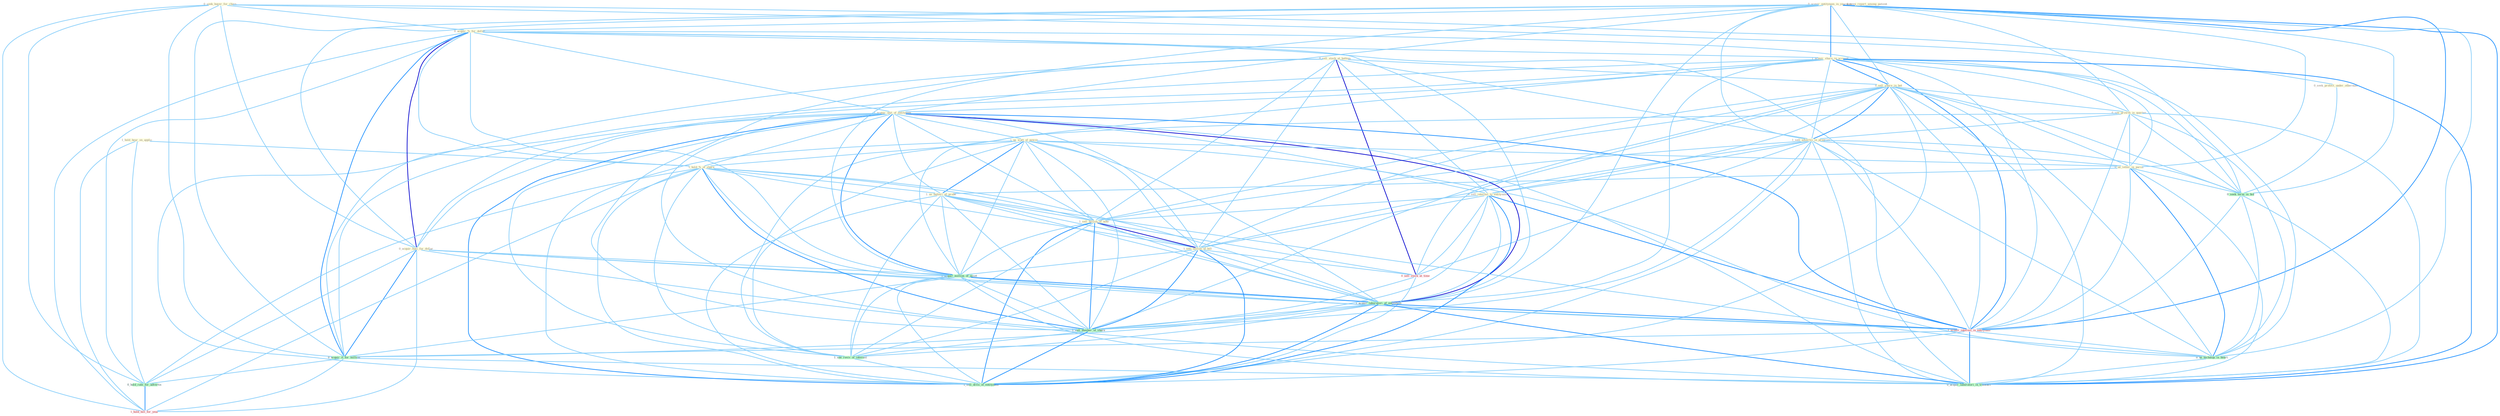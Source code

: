 Graph G{ 
    node
    [shape=polygon,style=filled,width=.5,height=.06,color="#BDFCC9",fixedsize=true,fontsize=4,
    fontcolor="#2f4f4f"];
    {node
    [color="#ffffe0", fontcolor="#8b7d6b"] "1_hold_hear_on_applic " "0_seek_buyer_for_chain " "0_acquir_entitynam_in_yearnum " "0_sell_stock_at_bottom " "0_seek_protect_under_othernum " "0_acquir_%_for_dollar " "1_acquir_share_in_account " "0_sell_share_in_bet " "0_see_growth_in_quarter " "1_acquir_unit_of_entitynam " "1_sell_advertis_in_program " "0_acquir_busi_for_dollar " "0_sell_interest_to_entitynam " "0_seen_report_among_patient " "1_us_watt_of_power " "0_us_letter_in_pursu " "1_hold_%_of_share " "1_us_batteri_of_probe " "1_sell_billion_of_note " "1_sell_billion_of_bill "}
{node [color="#fff0f5", fontcolor="#b22222"] "1_acquir_interest_in_entitynam " "0_sell_stock_at_time " "1_hold_bill_for_year "}
edge [color="#B0E2FF"];

	"1_hold_hear_on_applic " -- "1_hold_%_of_share " [w="1", color="#87cefa" ];
	"1_hold_hear_on_applic " -- "0_hold_rate_for_advertis " [w="1", color="#87cefa" ];
	"1_hold_hear_on_applic " -- "1_hold_bill_for_year " [w="1", color="#87cefa" ];
	"0_seek_buyer_for_chain " -- "0_seek_protect_under_othernum " [w="1", color="#87cefa" ];
	"0_seek_buyer_for_chain " -- "0_acquir_%_for_dollar " [w="1", color="#87cefa" ];
	"0_seek_buyer_for_chain " -- "0_acquir_busi_for_dollar " [w="1", color="#87cefa" ];
	"0_seek_buyer_for_chain " -- "0_seek_term_in_bid " [w="1", color="#87cefa" ];
	"0_seek_buyer_for_chain " -- "0_acquir_it_for_million " [w="1", color="#87cefa" ];
	"0_seek_buyer_for_chain " -- "0_hold_rate_for_advertis " [w="1", color="#87cefa" ];
	"0_seek_buyer_for_chain " -- "1_hold_bill_for_year " [w="1", color="#87cefa" ];
	"0_acquir_entitynam_in_yearnum " -- "0_acquir_%_for_dollar " [w="1", color="#87cefa" ];
	"0_acquir_entitynam_in_yearnum " -- "1_acquir_share_in_account " [w="2", color="#1e90ff" , len=0.8];
	"0_acquir_entitynam_in_yearnum " -- "0_sell_share_in_bet " [w="1", color="#87cefa" ];
	"0_acquir_entitynam_in_yearnum " -- "0_see_growth_in_quarter " [w="1", color="#87cefa" ];
	"0_acquir_entitynam_in_yearnum " -- "1_acquir_unit_of_entitynam " [w="1", color="#87cefa" ];
	"0_acquir_entitynam_in_yearnum " -- "1_sell_advertis_in_program " [w="1", color="#87cefa" ];
	"0_acquir_entitynam_in_yearnum " -- "0_acquir_busi_for_dollar " [w="1", color="#87cefa" ];
	"0_acquir_entitynam_in_yearnum " -- "0_us_letter_in_pursu " [w="1", color="#87cefa" ];
	"0_acquir_entitynam_in_yearnum " -- "1_acquir_million_of_asset " [w="1", color="#87cefa" ];
	"0_acquir_entitynam_in_yearnum " -- "1_acquir_laboratori_of_entitynam " [w="1", color="#87cefa" ];
	"0_acquir_entitynam_in_yearnum " -- "0_seek_term_in_bid " [w="1", color="#87cefa" ];
	"0_acquir_entitynam_in_yearnum " -- "1_acquir_interest_in_entitynam " [w="2", color="#1e90ff" , len=0.8];
	"0_acquir_entitynam_in_yearnum " -- "0_us_techniqu_in_heart " [w="1", color="#87cefa" ];
	"0_acquir_entitynam_in_yearnum " -- "0_acquir_it_for_million " [w="1", color="#87cefa" ];
	"0_acquir_entitynam_in_yearnum " -- "0_acquir_laboratori_in_transact " [w="2", color="#1e90ff" , len=0.8];
	"0_sell_stock_at_bottom " -- "0_sell_share_in_bet " [w="1", color="#87cefa" ];
	"0_sell_stock_at_bottom " -- "1_sell_advertis_in_program " [w="1", color="#87cefa" ];
	"0_sell_stock_at_bottom " -- "0_sell_interest_to_entitynam " [w="1", color="#87cefa" ];
	"0_sell_stock_at_bottom " -- "1_sell_billion_of_note " [w="1", color="#87cefa" ];
	"0_sell_stock_at_bottom " -- "1_sell_billion_of_bill " [w="1", color="#87cefa" ];
	"0_sell_stock_at_bottom " -- "0_sell_stock_at_time " [w="3", color="#0000cd" , len=0.6];
	"0_sell_stock_at_bottom " -- "1_sell_number_of_share " [w="1", color="#87cefa" ];
	"0_sell_stock_at_bottom " -- "1_sell_divis_of_entitynam " [w="1", color="#87cefa" ];
	"0_seek_protect_under_othernum " -- "0_seek_term_in_bid " [w="1", color="#87cefa" ];
	"0_acquir_%_for_dollar " -- "1_acquir_share_in_account " [w="1", color="#87cefa" ];
	"0_acquir_%_for_dollar " -- "1_acquir_unit_of_entitynam " [w="1", color="#87cefa" ];
	"0_acquir_%_for_dollar " -- "0_acquir_busi_for_dollar " [w="3", color="#0000cd" , len=0.6];
	"0_acquir_%_for_dollar " -- "1_hold_%_of_share " [w="1", color="#87cefa" ];
	"0_acquir_%_for_dollar " -- "1_acquir_million_of_asset " [w="1", color="#87cefa" ];
	"0_acquir_%_for_dollar " -- "1_acquir_laboratori_of_entitynam " [w="1", color="#87cefa" ];
	"0_acquir_%_for_dollar " -- "1_acquir_interest_in_entitynam " [w="1", color="#87cefa" ];
	"0_acquir_%_for_dollar " -- "0_acquir_it_for_million " [w="2", color="#1e90ff" , len=0.8];
	"0_acquir_%_for_dollar " -- "0_hold_rate_for_advertis " [w="1", color="#87cefa" ];
	"0_acquir_%_for_dollar " -- "0_acquir_laboratori_in_transact " [w="1", color="#87cefa" ];
	"0_acquir_%_for_dollar " -- "1_hold_bill_for_year " [w="1", color="#87cefa" ];
	"1_acquir_share_in_account " -- "0_sell_share_in_bet " [w="2", color="#1e90ff" , len=0.8];
	"1_acquir_share_in_account " -- "0_see_growth_in_quarter " [w="1", color="#87cefa" ];
	"1_acquir_share_in_account " -- "1_acquir_unit_of_entitynam " [w="1", color="#87cefa" ];
	"1_acquir_share_in_account " -- "1_sell_advertis_in_program " [w="1", color="#87cefa" ];
	"1_acquir_share_in_account " -- "0_acquir_busi_for_dollar " [w="1", color="#87cefa" ];
	"1_acquir_share_in_account " -- "0_us_letter_in_pursu " [w="1", color="#87cefa" ];
	"1_acquir_share_in_account " -- "1_acquir_million_of_asset " [w="1", color="#87cefa" ];
	"1_acquir_share_in_account " -- "1_acquir_laboratori_of_entitynam " [w="1", color="#87cefa" ];
	"1_acquir_share_in_account " -- "0_seek_term_in_bid " [w="1", color="#87cefa" ];
	"1_acquir_share_in_account " -- "1_acquir_interest_in_entitynam " [w="2", color="#1e90ff" , len=0.8];
	"1_acquir_share_in_account " -- "0_us_techniqu_in_heart " [w="1", color="#87cefa" ];
	"1_acquir_share_in_account " -- "0_acquir_it_for_million " [w="1", color="#87cefa" ];
	"1_acquir_share_in_account " -- "0_acquir_laboratori_in_transact " [w="2", color="#1e90ff" , len=0.8];
	"0_sell_share_in_bet " -- "0_see_growth_in_quarter " [w="1", color="#87cefa" ];
	"0_sell_share_in_bet " -- "1_sell_advertis_in_program " [w="2", color="#1e90ff" , len=0.8];
	"0_sell_share_in_bet " -- "0_sell_interest_to_entitynam " [w="1", color="#87cefa" ];
	"0_sell_share_in_bet " -- "0_us_letter_in_pursu " [w="1", color="#87cefa" ];
	"0_sell_share_in_bet " -- "1_sell_billion_of_note " [w="1", color="#87cefa" ];
	"0_sell_share_in_bet " -- "1_sell_billion_of_bill " [w="1", color="#87cefa" ];
	"0_sell_share_in_bet " -- "0_seek_term_in_bid " [w="1", color="#87cefa" ];
	"0_sell_share_in_bet " -- "1_acquir_interest_in_entitynam " [w="1", color="#87cefa" ];
	"0_sell_share_in_bet " -- "0_us_techniqu_in_heart " [w="1", color="#87cefa" ];
	"0_sell_share_in_bet " -- "0_acquir_laboratori_in_transact " [w="1", color="#87cefa" ];
	"0_sell_share_in_bet " -- "0_sell_stock_at_time " [w="1", color="#87cefa" ];
	"0_sell_share_in_bet " -- "1_sell_number_of_share " [w="1", color="#87cefa" ];
	"0_sell_share_in_bet " -- "1_sell_divis_of_entitynam " [w="1", color="#87cefa" ];
	"0_see_growth_in_quarter " -- "1_sell_advertis_in_program " [w="1", color="#87cefa" ];
	"0_see_growth_in_quarter " -- "0_us_letter_in_pursu " [w="1", color="#87cefa" ];
	"0_see_growth_in_quarter " -- "0_seek_term_in_bid " [w="1", color="#87cefa" ];
	"0_see_growth_in_quarter " -- "1_acquir_interest_in_entitynam " [w="1", color="#87cefa" ];
	"0_see_growth_in_quarter " -- "0_us_techniqu_in_heart " [w="1", color="#87cefa" ];
	"0_see_growth_in_quarter " -- "0_acquir_laboratori_in_transact " [w="1", color="#87cefa" ];
	"0_see_growth_in_quarter " -- "1_see_reviv_of_interest " [w="1", color="#87cefa" ];
	"1_acquir_unit_of_entitynam " -- "0_acquir_busi_for_dollar " [w="1", color="#87cefa" ];
	"1_acquir_unit_of_entitynam " -- "0_sell_interest_to_entitynam " [w="1", color="#87cefa" ];
	"1_acquir_unit_of_entitynam " -- "1_us_watt_of_power " [w="1", color="#87cefa" ];
	"1_acquir_unit_of_entitynam " -- "1_hold_%_of_share " [w="1", color="#87cefa" ];
	"1_acquir_unit_of_entitynam " -- "1_us_batteri_of_probe " [w="1", color="#87cefa" ];
	"1_acquir_unit_of_entitynam " -- "1_sell_billion_of_note " [w="1", color="#87cefa" ];
	"1_acquir_unit_of_entitynam " -- "1_sell_billion_of_bill " [w="1", color="#87cefa" ];
	"1_acquir_unit_of_entitynam " -- "1_acquir_million_of_asset " [w="2", color="#1e90ff" , len=0.8];
	"1_acquir_unit_of_entitynam " -- "1_acquir_laboratori_of_entitynam " [w="3", color="#0000cd" , len=0.6];
	"1_acquir_unit_of_entitynam " -- "1_acquir_interest_in_entitynam " [w="2", color="#1e90ff" , len=0.8];
	"1_acquir_unit_of_entitynam " -- "0_acquir_it_for_million " [w="1", color="#87cefa" ];
	"1_acquir_unit_of_entitynam " -- "0_acquir_laboratori_in_transact " [w="1", color="#87cefa" ];
	"1_acquir_unit_of_entitynam " -- "1_sell_number_of_share " [w="1", color="#87cefa" ];
	"1_acquir_unit_of_entitynam " -- "1_see_reviv_of_interest " [w="1", color="#87cefa" ];
	"1_acquir_unit_of_entitynam " -- "1_sell_divis_of_entitynam " [w="2", color="#1e90ff" , len=0.8];
	"1_sell_advertis_in_program " -- "0_sell_interest_to_entitynam " [w="1", color="#87cefa" ];
	"1_sell_advertis_in_program " -- "0_us_letter_in_pursu " [w="1", color="#87cefa" ];
	"1_sell_advertis_in_program " -- "1_sell_billion_of_note " [w="1", color="#87cefa" ];
	"1_sell_advertis_in_program " -- "1_sell_billion_of_bill " [w="1", color="#87cefa" ];
	"1_sell_advertis_in_program " -- "0_seek_term_in_bid " [w="1", color="#87cefa" ];
	"1_sell_advertis_in_program " -- "1_acquir_interest_in_entitynam " [w="1", color="#87cefa" ];
	"1_sell_advertis_in_program " -- "0_us_techniqu_in_heart " [w="1", color="#87cefa" ];
	"1_sell_advertis_in_program " -- "0_acquir_laboratori_in_transact " [w="1", color="#87cefa" ];
	"1_sell_advertis_in_program " -- "0_sell_stock_at_time " [w="1", color="#87cefa" ];
	"1_sell_advertis_in_program " -- "1_sell_number_of_share " [w="1", color="#87cefa" ];
	"1_sell_advertis_in_program " -- "1_sell_divis_of_entitynam " [w="1", color="#87cefa" ];
	"0_acquir_busi_for_dollar " -- "1_acquir_million_of_asset " [w="1", color="#87cefa" ];
	"0_acquir_busi_for_dollar " -- "1_acquir_laboratori_of_entitynam " [w="1", color="#87cefa" ];
	"0_acquir_busi_for_dollar " -- "1_acquir_interest_in_entitynam " [w="1", color="#87cefa" ];
	"0_acquir_busi_for_dollar " -- "0_acquir_it_for_million " [w="2", color="#1e90ff" , len=0.8];
	"0_acquir_busi_for_dollar " -- "0_hold_rate_for_advertis " [w="1", color="#87cefa" ];
	"0_acquir_busi_for_dollar " -- "0_acquir_laboratori_in_transact " [w="1", color="#87cefa" ];
	"0_acquir_busi_for_dollar " -- "1_hold_bill_for_year " [w="1", color="#87cefa" ];
	"0_sell_interest_to_entitynam " -- "1_sell_billion_of_note " [w="1", color="#87cefa" ];
	"0_sell_interest_to_entitynam " -- "1_sell_billion_of_bill " [w="1", color="#87cefa" ];
	"0_sell_interest_to_entitynam " -- "1_acquir_laboratori_of_entitynam " [w="1", color="#87cefa" ];
	"0_sell_interest_to_entitynam " -- "1_acquir_interest_in_entitynam " [w="2", color="#1e90ff" , len=0.8];
	"0_sell_interest_to_entitynam " -- "0_sell_stock_at_time " [w="1", color="#87cefa" ];
	"0_sell_interest_to_entitynam " -- "1_sell_number_of_share " [w="1", color="#87cefa" ];
	"0_sell_interest_to_entitynam " -- "1_sell_divis_of_entitynam " [w="2", color="#1e90ff" , len=0.8];
	"1_us_watt_of_power " -- "0_us_letter_in_pursu " [w="1", color="#87cefa" ];
	"1_us_watt_of_power " -- "1_hold_%_of_share " [w="1", color="#87cefa" ];
	"1_us_watt_of_power " -- "1_us_batteri_of_probe " [w="2", color="#1e90ff" , len=0.8];
	"1_us_watt_of_power " -- "1_sell_billion_of_note " [w="1", color="#87cefa" ];
	"1_us_watt_of_power " -- "1_sell_billion_of_bill " [w="1", color="#87cefa" ];
	"1_us_watt_of_power " -- "1_acquir_million_of_asset " [w="1", color="#87cefa" ];
	"1_us_watt_of_power " -- "1_acquir_laboratori_of_entitynam " [w="1", color="#87cefa" ];
	"1_us_watt_of_power " -- "0_us_techniqu_in_heart " [w="1", color="#87cefa" ];
	"1_us_watt_of_power " -- "1_sell_number_of_share " [w="1", color="#87cefa" ];
	"1_us_watt_of_power " -- "1_see_reviv_of_interest " [w="1", color="#87cefa" ];
	"1_us_watt_of_power " -- "1_sell_divis_of_entitynam " [w="1", color="#87cefa" ];
	"0_us_letter_in_pursu " -- "1_us_batteri_of_probe " [w="1", color="#87cefa" ];
	"0_us_letter_in_pursu " -- "0_seek_term_in_bid " [w="1", color="#87cefa" ];
	"0_us_letter_in_pursu " -- "1_acquir_interest_in_entitynam " [w="1", color="#87cefa" ];
	"0_us_letter_in_pursu " -- "0_us_techniqu_in_heart " [w="2", color="#1e90ff" , len=0.8];
	"0_us_letter_in_pursu " -- "0_acquir_laboratori_in_transact " [w="1", color="#87cefa" ];
	"1_hold_%_of_share " -- "1_us_batteri_of_probe " [w="1", color="#87cefa" ];
	"1_hold_%_of_share " -- "1_sell_billion_of_note " [w="1", color="#87cefa" ];
	"1_hold_%_of_share " -- "1_sell_billion_of_bill " [w="1", color="#87cefa" ];
	"1_hold_%_of_share " -- "1_acquir_million_of_asset " [w="1", color="#87cefa" ];
	"1_hold_%_of_share " -- "1_acquir_laboratori_of_entitynam " [w="1", color="#87cefa" ];
	"1_hold_%_of_share " -- "0_hold_rate_for_advertis " [w="1", color="#87cefa" ];
	"1_hold_%_of_share " -- "1_sell_number_of_share " [w="2", color="#1e90ff" , len=0.8];
	"1_hold_%_of_share " -- "1_see_reviv_of_interest " [w="1", color="#87cefa" ];
	"1_hold_%_of_share " -- "1_hold_bill_for_year " [w="1", color="#87cefa" ];
	"1_hold_%_of_share " -- "1_sell_divis_of_entitynam " [w="1", color="#87cefa" ];
	"1_us_batteri_of_probe " -- "1_sell_billion_of_note " [w="1", color="#87cefa" ];
	"1_us_batteri_of_probe " -- "1_sell_billion_of_bill " [w="1", color="#87cefa" ];
	"1_us_batteri_of_probe " -- "1_acquir_million_of_asset " [w="1", color="#87cefa" ];
	"1_us_batteri_of_probe " -- "1_acquir_laboratori_of_entitynam " [w="1", color="#87cefa" ];
	"1_us_batteri_of_probe " -- "0_us_techniqu_in_heart " [w="1", color="#87cefa" ];
	"1_us_batteri_of_probe " -- "1_sell_number_of_share " [w="1", color="#87cefa" ];
	"1_us_batteri_of_probe " -- "1_see_reviv_of_interest " [w="1", color="#87cefa" ];
	"1_us_batteri_of_probe " -- "1_sell_divis_of_entitynam " [w="1", color="#87cefa" ];
	"1_sell_billion_of_note " -- "1_sell_billion_of_bill " [w="3", color="#0000cd" , len=0.6];
	"1_sell_billion_of_note " -- "1_acquir_million_of_asset " [w="1", color="#87cefa" ];
	"1_sell_billion_of_note " -- "1_acquir_laboratori_of_entitynam " [w="1", color="#87cefa" ];
	"1_sell_billion_of_note " -- "0_sell_stock_at_time " [w="1", color="#87cefa" ];
	"1_sell_billion_of_note " -- "1_sell_number_of_share " [w="2", color="#1e90ff" , len=0.8];
	"1_sell_billion_of_note " -- "1_see_reviv_of_interest " [w="1", color="#87cefa" ];
	"1_sell_billion_of_note " -- "1_sell_divis_of_entitynam " [w="2", color="#1e90ff" , len=0.8];
	"1_sell_billion_of_bill " -- "1_acquir_million_of_asset " [w="1", color="#87cefa" ];
	"1_sell_billion_of_bill " -- "1_acquir_laboratori_of_entitynam " [w="1", color="#87cefa" ];
	"1_sell_billion_of_bill " -- "0_sell_stock_at_time " [w="1", color="#87cefa" ];
	"1_sell_billion_of_bill " -- "1_sell_number_of_share " [w="2", color="#1e90ff" , len=0.8];
	"1_sell_billion_of_bill " -- "1_see_reviv_of_interest " [w="1", color="#87cefa" ];
	"1_sell_billion_of_bill " -- "1_sell_divis_of_entitynam " [w="2", color="#1e90ff" , len=0.8];
	"1_acquir_million_of_asset " -- "1_acquir_laboratori_of_entitynam " [w="2", color="#1e90ff" , len=0.8];
	"1_acquir_million_of_asset " -- "1_acquir_interest_in_entitynam " [w="1", color="#87cefa" ];
	"1_acquir_million_of_asset " -- "0_acquir_it_for_million " [w="1", color="#87cefa" ];
	"1_acquir_million_of_asset " -- "0_acquir_laboratori_in_transact " [w="1", color="#87cefa" ];
	"1_acquir_million_of_asset " -- "1_sell_number_of_share " [w="1", color="#87cefa" ];
	"1_acquir_million_of_asset " -- "1_see_reviv_of_interest " [w="1", color="#87cefa" ];
	"1_acquir_million_of_asset " -- "1_sell_divis_of_entitynam " [w="1", color="#87cefa" ];
	"1_acquir_laboratori_of_entitynam " -- "1_acquir_interest_in_entitynam " [w="2", color="#1e90ff" , len=0.8];
	"1_acquir_laboratori_of_entitynam " -- "0_acquir_it_for_million " [w="1", color="#87cefa" ];
	"1_acquir_laboratori_of_entitynam " -- "0_acquir_laboratori_in_transact " [w="2", color="#1e90ff" , len=0.8];
	"1_acquir_laboratori_of_entitynam " -- "1_sell_number_of_share " [w="1", color="#87cefa" ];
	"1_acquir_laboratori_of_entitynam " -- "1_see_reviv_of_interest " [w="1", color="#87cefa" ];
	"1_acquir_laboratori_of_entitynam " -- "1_sell_divis_of_entitynam " [w="2", color="#1e90ff" , len=0.8];
	"0_seek_term_in_bid " -- "1_acquir_interest_in_entitynam " [w="1", color="#87cefa" ];
	"0_seek_term_in_bid " -- "0_us_techniqu_in_heart " [w="1", color="#87cefa" ];
	"0_seek_term_in_bid " -- "0_acquir_laboratori_in_transact " [w="1", color="#87cefa" ];
	"1_acquir_interest_in_entitynam " -- "0_us_techniqu_in_heart " [w="1", color="#87cefa" ];
	"1_acquir_interest_in_entitynam " -- "0_acquir_it_for_million " [w="1", color="#87cefa" ];
	"1_acquir_interest_in_entitynam " -- "0_acquir_laboratori_in_transact " [w="2", color="#1e90ff" , len=0.8];
	"1_acquir_interest_in_entitynam " -- "1_sell_divis_of_entitynam " [w="1", color="#87cefa" ];
	"0_us_techniqu_in_heart " -- "0_acquir_laboratori_in_transact " [w="1", color="#87cefa" ];
	"0_acquir_it_for_million " -- "0_hold_rate_for_advertis " [w="1", color="#87cefa" ];
	"0_acquir_it_for_million " -- "0_acquir_laboratori_in_transact " [w="1", color="#87cefa" ];
	"0_acquir_it_for_million " -- "1_hold_bill_for_year " [w="1", color="#87cefa" ];
	"0_hold_rate_for_advertis " -- "1_hold_bill_for_year " [w="2", color="#1e90ff" , len=0.8];
	"0_sell_stock_at_time " -- "1_sell_number_of_share " [w="1", color="#87cefa" ];
	"0_sell_stock_at_time " -- "1_sell_divis_of_entitynam " [w="1", color="#87cefa" ];
	"1_sell_number_of_share " -- "1_see_reviv_of_interest " [w="1", color="#87cefa" ];
	"1_sell_number_of_share " -- "1_sell_divis_of_entitynam " [w="2", color="#1e90ff" , len=0.8];
	"1_see_reviv_of_interest " -- "1_sell_divis_of_entitynam " [w="1", color="#87cefa" ];
}